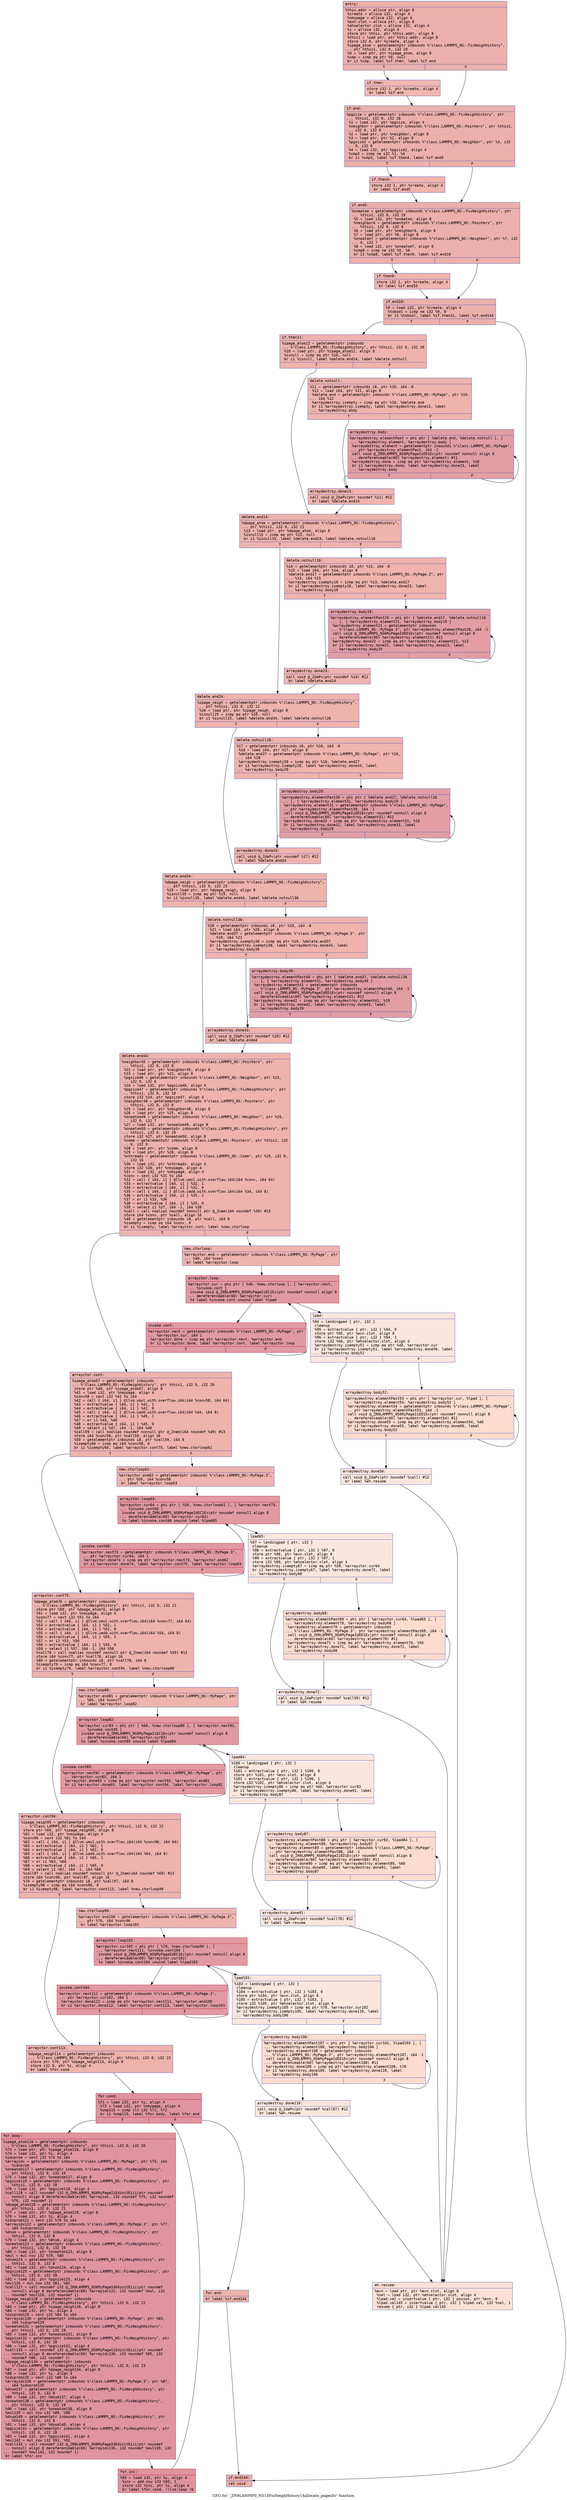 digraph "CFG for '_ZN9LAMMPS_NS15FixNeighHistory14allocate_pagesEv' function" {
	label="CFG for '_ZN9LAMMPS_NS15FixNeighHistory14allocate_pagesEv' function";

	Node0x556119afcf40 [shape=record,color="#3d50c3ff", style=filled, fillcolor="#d24b4070" fontname="Courier",label="{entry:\l|  %this.addr = alloca ptr, align 8\l  %create = alloca i32, align 4\l  %nmypage = alloca i32, align 4\l  %exn.slot = alloca ptr, align 8\l  %ehselector.slot = alloca i32, align 4\l  %i = alloca i32, align 4\l  store ptr %this, ptr %this.addr, align 8\l  %this1 = load ptr, ptr %this.addr, align 8\l  store i32 0, ptr %create, align 4\l  %ipage_atom = getelementptr inbounds %\"class.LAMMPS_NS::FixNeighHistory\",\l... ptr %this1, i32 0, i32 20\l  %0 = load ptr, ptr %ipage_atom, align 8\l  %cmp = icmp eq ptr %0, null\l  br i1 %cmp, label %if.then, label %if.end\l|{<s0>T|<s1>F}}"];
	Node0x556119afcf40:s0 -> Node0x556119afd6e0[tooltip="entry -> if.then\nProbability 37.50%" ];
	Node0x556119afcf40:s1 -> Node0x556119afd750[tooltip="entry -> if.end\nProbability 62.50%" ];
	Node0x556119afd6e0 [shape=record,color="#3d50c3ff", style=filled, fillcolor="#dc5d4a70" fontname="Courier",label="{if.then:\l|  store i32 1, ptr %create, align 4\l  br label %if.end\l}"];
	Node0x556119afd6e0 -> Node0x556119afd750[tooltip="if.then -> if.end\nProbability 100.00%" ];
	Node0x556119afd750 [shape=record,color="#3d50c3ff", style=filled, fillcolor="#d24b4070" fontname="Courier",label="{if.end:\l|  %pgsize = getelementptr inbounds %\"class.LAMMPS_NS::FixNeighHistory\", ptr\l... %this1, i32 0, i32 18\l  %1 = load i32, ptr %pgsize, align 4\l  %neighbor = getelementptr inbounds %\"class.LAMMPS_NS::Pointers\", ptr %this1,\l... i32 0, i32 8\l  %2 = load ptr, ptr %neighbor, align 8\l  %3 = load ptr, ptr %2, align 8\l  %pgsize2 = getelementptr inbounds %\"class.LAMMPS_NS::Neighbor\", ptr %3, i32\l... 0, i32 6\l  %4 = load i32, ptr %pgsize2, align 4\l  %cmp3 = icmp ne i32 %1, %4\l  br i1 %cmp3, label %if.then4, label %if.end5\l|{<s0>T|<s1>F}}"];
	Node0x556119afd750:s0 -> Node0x556119afe080[tooltip="if.end -> if.then4\nProbability 50.00%" ];
	Node0x556119afd750:s1 -> Node0x556119afe100[tooltip="if.end -> if.end5\nProbability 50.00%" ];
	Node0x556119afe080 [shape=record,color="#3d50c3ff", style=filled, fillcolor="#d8564670" fontname="Courier",label="{if.then4:\l|  store i32 1, ptr %create, align 4\l  br label %if.end5\l}"];
	Node0x556119afe080 -> Node0x556119afe100[tooltip="if.then4 -> if.end5\nProbability 100.00%" ];
	Node0x556119afe100 [shape=record,color="#3d50c3ff", style=filled, fillcolor="#d24b4070" fontname="Courier",label="{if.end5:\l|  %oneatom = getelementptr inbounds %\"class.LAMMPS_NS::FixNeighHistory\", ptr\l... %this1, i32 0, i32 19\l  %5 = load i32, ptr %oneatom, align 8\l  %neighbor6 = getelementptr inbounds %\"class.LAMMPS_NS::Pointers\", ptr\l... %this1, i32 0, i32 8\l  %6 = load ptr, ptr %neighbor6, align 8\l  %7 = load ptr, ptr %6, align 8\l  %oneatom7 = getelementptr inbounds %\"class.LAMMPS_NS::Neighbor\", ptr %7, i32\l... 0, i32 7\l  %8 = load i32, ptr %oneatom7, align 8\l  %cmp8 = icmp ne i32 %5, %8\l  br i1 %cmp8, label %if.then9, label %if.end10\l|{<s0>T|<s1>F}}"];
	Node0x556119afe100:s0 -> Node0x556119afe8a0[tooltip="if.end5 -> if.then9\nProbability 50.00%" ];
	Node0x556119afe100:s1 -> Node0x556119afe920[tooltip="if.end5 -> if.end10\nProbability 50.00%" ];
	Node0x556119afe8a0 [shape=record,color="#3d50c3ff", style=filled, fillcolor="#d8564670" fontname="Courier",label="{if.then9:\l|  store i32 1, ptr %create, align 4\l  br label %if.end10\l}"];
	Node0x556119afe8a0 -> Node0x556119afe920[tooltip="if.then9 -> if.end10\nProbability 100.00%" ];
	Node0x556119afe920 [shape=record,color="#3d50c3ff", style=filled, fillcolor="#d24b4070" fontname="Courier",label="{if.end10:\l|  %9 = load i32, ptr %create, align 4\l  %tobool = icmp ne i32 %9, 0\l  br i1 %tobool, label %if.then11, label %if.end144\l|{<s0>T|<s1>F}}"];
	Node0x556119afe920:s0 -> Node0x556119afee40[tooltip="if.end10 -> if.then11\nProbability 62.50%" ];
	Node0x556119afe920:s1 -> Node0x556119afee90[tooltip="if.end10 -> if.end144\nProbability 37.50%" ];
	Node0x556119afee40 [shape=record,color="#3d50c3ff", style=filled, fillcolor="#d6524470" fontname="Courier",label="{if.then11:\l|  %ipage_atom12 = getelementptr inbounds\l... %\"class.LAMMPS_NS::FixNeighHistory\", ptr %this1, i32 0, i32 20\l  %10 = load ptr, ptr %ipage_atom12, align 8\l  %isnull = icmp eq ptr %10, null\l  br i1 %isnull, label %delete.end14, label %delete.notnull\l|{<s0>T|<s1>F}}"];
	Node0x556119afee40:s0 -> Node0x556119aff1e0[tooltip="if.then11 -> delete.end14\nProbability 37.50%" ];
	Node0x556119afee40:s1 -> Node0x556119aff260[tooltip="if.then11 -> delete.notnull\nProbability 62.50%" ];
	Node0x556119aff260 [shape=record,color="#3d50c3ff", style=filled, fillcolor="#d8564670" fontname="Courier",label="{delete.notnull:\l|  %11 = getelementptr inbounds i8, ptr %10, i64 -8\l  %12 = load i64, ptr %11, align 8\l  %delete.end = getelementptr inbounds %\"class.LAMMPS_NS::MyPage\", ptr %10,\l... i64 %12\l  %arraydestroy.isempty = icmp eq ptr %10, %delete.end\l  br i1 %arraydestroy.isempty, label %arraydestroy.done13, label\l... %arraydestroy.body\l|{<s0>T|<s1>F}}"];
	Node0x556119aff260:s0 -> Node0x556119aff6d0[tooltip="delete.notnull -> arraydestroy.done13\nProbability 37.50%" ];
	Node0x556119aff260:s1 -> Node0x556119aff740[tooltip="delete.notnull -> arraydestroy.body\nProbability 62.50%" ];
	Node0x556119aff740 [shape=record,color="#3d50c3ff", style=filled, fillcolor="#be242e70" fontname="Courier",label="{arraydestroy.body:\l|  %arraydestroy.elementPast = phi ptr [ %delete.end, %delete.notnull ], [\l... %arraydestroy.element, %arraydestroy.body ]\l  %arraydestroy.element = getelementptr inbounds %\"class.LAMMPS_NS::MyPage\",\l... ptr %arraydestroy.elementPast, i64 -1\l  call void @_ZN9LAMMPS_NS6MyPageIiED1Ev(ptr noundef nonnull align 8\l... dereferenceable(60) %arraydestroy.element) #11\l  %arraydestroy.done = icmp eq ptr %arraydestroy.element, %10\l  br i1 %arraydestroy.done, label %arraydestroy.done13, label\l... %arraydestroy.body\l|{<s0>T|<s1>F}}"];
	Node0x556119aff740:s0 -> Node0x556119aff6d0[tooltip="arraydestroy.body -> arraydestroy.done13\nProbability 3.12%" ];
	Node0x556119aff740:s1 -> Node0x556119aff740[tooltip="arraydestroy.body -> arraydestroy.body\nProbability 96.88%" ];
	Node0x556119aff6d0 [shape=record,color="#3d50c3ff", style=filled, fillcolor="#d8564670" fontname="Courier",label="{arraydestroy.done13:\l|  call void @_ZdaPv(ptr noundef %11) #12\l  br label %delete.end14\l}"];
	Node0x556119aff6d0 -> Node0x556119aff1e0[tooltip="arraydestroy.done13 -> delete.end14\nProbability 100.00%" ];
	Node0x556119aff1e0 [shape=record,color="#3d50c3ff", style=filled, fillcolor="#d6524470" fontname="Courier",label="{delete.end14:\l|  %dpage_atom = getelementptr inbounds %\"class.LAMMPS_NS::FixNeighHistory\",\l... ptr %this1, i32 0, i32 21\l  %13 = load ptr, ptr %dpage_atom, align 8\l  %isnull15 = icmp eq ptr %13, null\l  br i1 %isnull15, label %delete.end24, label %delete.notnull16\l|{<s0>T|<s1>F}}"];
	Node0x556119aff1e0:s0 -> Node0x556119afffd0[tooltip="delete.end14 -> delete.end24\nProbability 37.50%" ];
	Node0x556119aff1e0:s1 -> Node0x556119b00020[tooltip="delete.end14 -> delete.notnull16\nProbability 62.50%" ];
	Node0x556119b00020 [shape=record,color="#3d50c3ff", style=filled, fillcolor="#d8564670" fontname="Courier",label="{delete.notnull16:\l|  %14 = getelementptr inbounds i8, ptr %13, i64 -8\l  %15 = load i64, ptr %14, align 8\l  %delete.end17 = getelementptr inbounds %\"class.LAMMPS_NS::MyPage.3\", ptr\l... %13, i64 %15\l  %arraydestroy.isempty18 = icmp eq ptr %13, %delete.end17\l  br i1 %arraydestroy.isempty18, label %arraydestroy.done23, label\l... %arraydestroy.body19\l|{<s0>T|<s1>F}}"];
	Node0x556119b00020:s0 -> Node0x556119b00490[tooltip="delete.notnull16 -> arraydestroy.done23\nProbability 37.50%" ];
	Node0x556119b00020:s1 -> Node0x556119b004e0[tooltip="delete.notnull16 -> arraydestroy.body19\nProbability 62.50%" ];
	Node0x556119b004e0 [shape=record,color="#3d50c3ff", style=filled, fillcolor="#be242e70" fontname="Courier",label="{arraydestroy.body19:\l|  %arraydestroy.elementPast20 = phi ptr [ %delete.end17, %delete.notnull16\l... ], [ %arraydestroy.element21, %arraydestroy.body19 ]\l  %arraydestroy.element21 = getelementptr inbounds\l... %\"class.LAMMPS_NS::MyPage.3\", ptr %arraydestroy.elementPast20, i64 -1\l  call void @_ZN9LAMMPS_NS6MyPageIdED1Ev(ptr noundef nonnull align 8\l... dereferenceable(60) %arraydestroy.element21) #11\l  %arraydestroy.done22 = icmp eq ptr %arraydestroy.element21, %13\l  br i1 %arraydestroy.done22, label %arraydestroy.done23, label\l... %arraydestroy.body19\l|{<s0>T|<s1>F}}"];
	Node0x556119b004e0:s0 -> Node0x556119b00490[tooltip="arraydestroy.body19 -> arraydestroy.done23\nProbability 3.12%" ];
	Node0x556119b004e0:s1 -> Node0x556119b004e0[tooltip="arraydestroy.body19 -> arraydestroy.body19\nProbability 96.88%" ];
	Node0x556119b00490 [shape=record,color="#3d50c3ff", style=filled, fillcolor="#d8564670" fontname="Courier",label="{arraydestroy.done23:\l|  call void @_ZdaPv(ptr noundef %14) #12\l  br label %delete.end24\l}"];
	Node0x556119b00490 -> Node0x556119afffd0[tooltip="arraydestroy.done23 -> delete.end24\nProbability 100.00%" ];
	Node0x556119afffd0 [shape=record,color="#3d50c3ff", style=filled, fillcolor="#d6524470" fontname="Courier",label="{delete.end24:\l|  %ipage_neigh = getelementptr inbounds %\"class.LAMMPS_NS::FixNeighHistory\",\l... ptr %this1, i32 0, i32 22\l  %16 = load ptr, ptr %ipage_neigh, align 8\l  %isnull25 = icmp eq ptr %16, null\l  br i1 %isnull25, label %delete.end34, label %delete.notnull26\l|{<s0>T|<s1>F}}"];
	Node0x556119afffd0:s0 -> Node0x556119b010d0[tooltip="delete.end24 -> delete.end34\nProbability 37.50%" ];
	Node0x556119afffd0:s1 -> Node0x556119b01120[tooltip="delete.end24 -> delete.notnull26\nProbability 62.50%" ];
	Node0x556119b01120 [shape=record,color="#3d50c3ff", style=filled, fillcolor="#d8564670" fontname="Courier",label="{delete.notnull26:\l|  %17 = getelementptr inbounds i8, ptr %16, i64 -8\l  %18 = load i64, ptr %17, align 8\l  %delete.end27 = getelementptr inbounds %\"class.LAMMPS_NS::MyPage\", ptr %16,\l... i64 %18\l  %arraydestroy.isempty28 = icmp eq ptr %16, %delete.end27\l  br i1 %arraydestroy.isempty28, label %arraydestroy.done33, label\l... %arraydestroy.body29\l|{<s0>T|<s1>F}}"];
	Node0x556119b01120:s0 -> Node0x556119b01560[tooltip="delete.notnull26 -> arraydestroy.done33\nProbability 37.50%" ];
	Node0x556119b01120:s1 -> Node0x556119b015b0[tooltip="delete.notnull26 -> arraydestroy.body29\nProbability 62.50%" ];
	Node0x556119b015b0 [shape=record,color="#3d50c3ff", style=filled, fillcolor="#be242e70" fontname="Courier",label="{arraydestroy.body29:\l|  %arraydestroy.elementPast30 = phi ptr [ %delete.end27, %delete.notnull26\l... ], [ %arraydestroy.element31, %arraydestroy.body29 ]\l  %arraydestroy.element31 = getelementptr inbounds %\"class.LAMMPS_NS::MyPage\",\l... ptr %arraydestroy.elementPast30, i64 -1\l  call void @_ZN9LAMMPS_NS6MyPageIiED1Ev(ptr noundef nonnull align 8\l... dereferenceable(60) %arraydestroy.element31) #11\l  %arraydestroy.done32 = icmp eq ptr %arraydestroy.element31, %16\l  br i1 %arraydestroy.done32, label %arraydestroy.done33, label\l... %arraydestroy.body29\l|{<s0>T|<s1>F}}"];
	Node0x556119b015b0:s0 -> Node0x556119b01560[tooltip="arraydestroy.body29 -> arraydestroy.done33\nProbability 3.12%" ];
	Node0x556119b015b0:s1 -> Node0x556119b015b0[tooltip="arraydestroy.body29 -> arraydestroy.body29\nProbability 96.88%" ];
	Node0x556119b01560 [shape=record,color="#3d50c3ff", style=filled, fillcolor="#d8564670" fontname="Courier",label="{arraydestroy.done33:\l|  call void @_ZdaPv(ptr noundef %17) #12\l  br label %delete.end34\l}"];
	Node0x556119b01560 -> Node0x556119b010d0[tooltip="arraydestroy.done33 -> delete.end34\nProbability 100.00%" ];
	Node0x556119b010d0 [shape=record,color="#3d50c3ff", style=filled, fillcolor="#d6524470" fontname="Courier",label="{delete.end34:\l|  %dpage_neigh = getelementptr inbounds %\"class.LAMMPS_NS::FixNeighHistory\",\l... ptr %this1, i32 0, i32 23\l  %19 = load ptr, ptr %dpage_neigh, align 8\l  %isnull35 = icmp eq ptr %19, null\l  br i1 %isnull35, label %delete.end44, label %delete.notnull36\l|{<s0>T|<s1>F}}"];
	Node0x556119b010d0:s0 -> Node0x556119b01e70[tooltip="delete.end34 -> delete.end44\nProbability 37.50%" ];
	Node0x556119b010d0:s1 -> Node0x556119b01ec0[tooltip="delete.end34 -> delete.notnull36\nProbability 62.50%" ];
	Node0x556119b01ec0 [shape=record,color="#3d50c3ff", style=filled, fillcolor="#d8564670" fontname="Courier",label="{delete.notnull36:\l|  %20 = getelementptr inbounds i8, ptr %19, i64 -8\l  %21 = load i64, ptr %20, align 8\l  %delete.end37 = getelementptr inbounds %\"class.LAMMPS_NS::MyPage.3\", ptr\l... %19, i64 %21\l  %arraydestroy.isempty38 = icmp eq ptr %19, %delete.end37\l  br i1 %arraydestroy.isempty38, label %arraydestroy.done43, label\l... %arraydestroy.body39\l|{<s0>T|<s1>F}}"];
	Node0x556119b01ec0:s0 -> Node0x556119b02330[tooltip="delete.notnull36 -> arraydestroy.done43\nProbability 37.50%" ];
	Node0x556119b01ec0:s1 -> Node0x556119b02380[tooltip="delete.notnull36 -> arraydestroy.body39\nProbability 62.50%" ];
	Node0x556119b02380 [shape=record,color="#3d50c3ff", style=filled, fillcolor="#be242e70" fontname="Courier",label="{arraydestroy.body39:\l|  %arraydestroy.elementPast40 = phi ptr [ %delete.end37, %delete.notnull36\l... ], [ %arraydestroy.element41, %arraydestroy.body39 ]\l  %arraydestroy.element41 = getelementptr inbounds\l... %\"class.LAMMPS_NS::MyPage.3\", ptr %arraydestroy.elementPast40, i64 -1\l  call void @_ZN9LAMMPS_NS6MyPageIdED1Ev(ptr noundef nonnull align 8\l... dereferenceable(60) %arraydestroy.element41) #11\l  %arraydestroy.done42 = icmp eq ptr %arraydestroy.element41, %19\l  br i1 %arraydestroy.done42, label %arraydestroy.done43, label\l... %arraydestroy.body39\l|{<s0>T|<s1>F}}"];
	Node0x556119b02380:s0 -> Node0x556119b02330[tooltip="arraydestroy.body39 -> arraydestroy.done43\nProbability 3.12%" ];
	Node0x556119b02380:s1 -> Node0x556119b02380[tooltip="arraydestroy.body39 -> arraydestroy.body39\nProbability 96.88%" ];
	Node0x556119b02330 [shape=record,color="#3d50c3ff", style=filled, fillcolor="#d8564670" fontname="Courier",label="{arraydestroy.done43:\l|  call void @_ZdaPv(ptr noundef %20) #12\l  br label %delete.end44\l}"];
	Node0x556119b02330 -> Node0x556119b01e70[tooltip="arraydestroy.done43 -> delete.end44\nProbability 100.00%" ];
	Node0x556119b01e70 [shape=record,color="#3d50c3ff", style=filled, fillcolor="#d6524470" fontname="Courier",label="{delete.end44:\l|  %neighbor45 = getelementptr inbounds %\"class.LAMMPS_NS::Pointers\", ptr\l... %this1, i32 0, i32 8\l  %22 = load ptr, ptr %neighbor45, align 8\l  %23 = load ptr, ptr %22, align 8\l  %pgsize46 = getelementptr inbounds %\"class.LAMMPS_NS::Neighbor\", ptr %23,\l... i32 0, i32 6\l  %24 = load i32, ptr %pgsize46, align 4\l  %pgsize47 = getelementptr inbounds %\"class.LAMMPS_NS::FixNeighHistory\", ptr\l... %this1, i32 0, i32 18\l  store i32 %24, ptr %pgsize47, align 4\l  %neighbor48 = getelementptr inbounds %\"class.LAMMPS_NS::Pointers\", ptr\l... %this1, i32 0, i32 8\l  %25 = load ptr, ptr %neighbor48, align 8\l  %26 = load ptr, ptr %25, align 8\l  %oneatom49 = getelementptr inbounds %\"class.LAMMPS_NS::Neighbor\", ptr %26,\l... i32 0, i32 7\l  %27 = load i32, ptr %oneatom49, align 8\l  %oneatom50 = getelementptr inbounds %\"class.LAMMPS_NS::FixNeighHistory\", ptr\l... %this1, i32 0, i32 19\l  store i32 %27, ptr %oneatom50, align 8\l  %comm = getelementptr inbounds %\"class.LAMMPS_NS::Pointers\", ptr %this1, i32\l... 0, i32 9\l  %28 = load ptr, ptr %comm, align 8\l  %29 = load ptr, ptr %28, align 8\l  %nthreads = getelementptr inbounds %\"class.LAMMPS_NS::Comm\", ptr %29, i32 0,\l... i32 16\l  %30 = load i32, ptr %nthreads, align 4\l  store i32 %30, ptr %nmypage, align 4\l  %31 = load i32, ptr %nmypage, align 4\l  %conv = sext i32 %31 to i64\l  %32 = call \{ i64, i1 \} @llvm.umul.with.overflow.i64(i64 %conv, i64 64)\l  %33 = extractvalue \{ i64, i1 \} %32, 1\l  %34 = extractvalue \{ i64, i1 \} %32, 0\l  %35 = call \{ i64, i1 \} @llvm.uadd.with.overflow.i64(i64 %34, i64 8)\l  %36 = extractvalue \{ i64, i1 \} %35, 1\l  %37 = or i1 %33, %36\l  %38 = extractvalue \{ i64, i1 \} %35, 0\l  %39 = select i1 %37, i64 -1, i64 %38\l  %call = call noalias noundef nonnull ptr @_Znam(i64 noundef %39) #13\l  store i64 %conv, ptr %call, align 16\l  %40 = getelementptr inbounds i8, ptr %call, i64 8\l  %isempty = icmp eq i64 %conv, 0\l  br i1 %isempty, label %arrayctor.cont, label %new.ctorloop\l|{<s0>T|<s1>F}}"];
	Node0x556119b01e70:s0 -> Node0x556119b04240[tooltip="delete.end44 -> arrayctor.cont\nProbability 37.50%" ];
	Node0x556119b01e70:s1 -> Node0x556119b042c0[tooltip="delete.end44 -> new.ctorloop\nProbability 62.50%" ];
	Node0x556119b042c0 [shape=record,color="#3d50c3ff", style=filled, fillcolor="#d8564670" fontname="Courier",label="{new.ctorloop:\l|  %arrayctor.end = getelementptr inbounds %\"class.LAMMPS_NS::MyPage\", ptr\l... %40, i64 %conv\l  br label %arrayctor.loop\l}"];
	Node0x556119b042c0 -> Node0x556119b044c0[tooltip="new.ctorloop -> arrayctor.loop\nProbability 100.00%" ];
	Node0x556119b044c0 [shape=record,color="#b70d28ff", style=filled, fillcolor="#bb1b2c70" fontname="Courier",label="{arrayctor.loop:\l|  %arrayctor.cur = phi ptr [ %40, %new.ctorloop ], [ %arrayctor.next,\l... %invoke.cont ]\l  invoke void @_ZN9LAMMPS_NS6MyPageIiEC1Ev(ptr noundef nonnull align 8\l... dereferenceable(60) %arrayctor.cur)\l          to label %invoke.cont unwind label %lpad\l}"];
	Node0x556119b044c0 -> Node0x556119b04610[tooltip="arrayctor.loop -> invoke.cont\nProbability 100.00%" ];
	Node0x556119b044c0 -> Node0x556119b04810[tooltip="arrayctor.loop -> lpad\nProbability 0.00%" ];
	Node0x556119b04610 [shape=record,color="#b70d28ff", style=filled, fillcolor="#bb1b2c70" fontname="Courier",label="{invoke.cont:\l|  %arrayctor.next = getelementptr inbounds %\"class.LAMMPS_NS::MyPage\", ptr\l... %arrayctor.cur, i64 1\l  %arrayctor.done = icmp eq ptr %arrayctor.next, %arrayctor.end\l  br i1 %arrayctor.done, label %arrayctor.cont, label %arrayctor.loop\l|{<s0>T|<s1>F}}"];
	Node0x556119b04610:s0 -> Node0x556119b04240[tooltip="invoke.cont -> arrayctor.cont\nProbability 3.12%" ];
	Node0x556119b04610:s1 -> Node0x556119b044c0[tooltip="invoke.cont -> arrayctor.loop\nProbability 96.88%" ];
	Node0x556119b04240 [shape=record,color="#3d50c3ff", style=filled, fillcolor="#d6524470" fontname="Courier",label="{arrayctor.cont:\l|  %ipage_atom57 = getelementptr inbounds\l... %\"class.LAMMPS_NS::FixNeighHistory\", ptr %this1, i32 0, i32 20\l  store ptr %40, ptr %ipage_atom57, align 8\l  %41 = load i32, ptr %nmypage, align 4\l  %conv58 = sext i32 %41 to i64\l  %42 = call \{ i64, i1 \} @llvm.umul.with.overflow.i64(i64 %conv58, i64 64)\l  %43 = extractvalue \{ i64, i1 \} %42, 1\l  %44 = extractvalue \{ i64, i1 \} %42, 0\l  %45 = call \{ i64, i1 \} @llvm.uadd.with.overflow.i64(i64 %44, i64 8)\l  %46 = extractvalue \{ i64, i1 \} %45, 1\l  %47 = or i1 %43, %46\l  %48 = extractvalue \{ i64, i1 \} %45, 0\l  %49 = select i1 %47, i64 -1, i64 %48\l  %call59 = call noalias noundef nonnull ptr @_Znam(i64 noundef %49) #13\l  store i64 %conv58, ptr %call59, align 16\l  %50 = getelementptr inbounds i8, ptr %call59, i64 8\l  %isempty60 = icmp eq i64 %conv58, 0\l  br i1 %isempty60, label %arrayctor.cont75, label %new.ctorloop61\l|{<s0>T|<s1>F}}"];
	Node0x556119b04240:s0 -> Node0x556119b05fd0[tooltip="arrayctor.cont -> arrayctor.cont75\nProbability 37.50%" ];
	Node0x556119b04240:s1 -> Node0x556119b00840[tooltip="arrayctor.cont -> new.ctorloop61\nProbability 62.50%" ];
	Node0x556119b00840 [shape=record,color="#3d50c3ff", style=filled, fillcolor="#d8564670" fontname="Courier",label="{new.ctorloop61:\l|  %arrayctor.end62 = getelementptr inbounds %\"class.LAMMPS_NS::MyPage.3\",\l... ptr %50, i64 %conv58\l  br label %arrayctor.loop63\l}"];
	Node0x556119b00840 -> Node0x556119b00a40[tooltip="new.ctorloop61 -> arrayctor.loop63\nProbability 100.00%" ];
	Node0x556119b00a40 [shape=record,color="#b70d28ff", style=filled, fillcolor="#bb1b2c70" fontname="Courier",label="{arrayctor.loop63:\l|  %arrayctor.cur64 = phi ptr [ %50, %new.ctorloop61 ], [ %arrayctor.next73,\l... %invoke.cont66 ]\l  invoke void @_ZN9LAMMPS_NS6MyPageIdEC1Ev(ptr noundef nonnull align 8\l... dereferenceable(60) %arrayctor.cur64)\l          to label %invoke.cont66 unwind label %lpad65\l}"];
	Node0x556119b00a40 -> Node0x556119b00be0[tooltip="arrayctor.loop63 -> invoke.cont66\nProbability 100.00%" ];
	Node0x556119b00a40 -> Node0x556119b00d80[tooltip="arrayctor.loop63 -> lpad65\nProbability 0.00%" ];
	Node0x556119b00be0 [shape=record,color="#b70d28ff", style=filled, fillcolor="#bb1b2c70" fontname="Courier",label="{invoke.cont66:\l|  %arrayctor.next73 = getelementptr inbounds %\"class.LAMMPS_NS::MyPage.3\",\l... ptr %arrayctor.cur64, i64 1\l  %arrayctor.done74 = icmp eq ptr %arrayctor.next73, %arrayctor.end62\l  br i1 %arrayctor.done74, label %arrayctor.cont75, label %arrayctor.loop63\l|{<s0>T|<s1>F}}"];
	Node0x556119b00be0:s0 -> Node0x556119b05fd0[tooltip="invoke.cont66 -> arrayctor.cont75\nProbability 3.12%" ];
	Node0x556119b00be0:s1 -> Node0x556119b00a40[tooltip="invoke.cont66 -> arrayctor.loop63\nProbability 96.88%" ];
	Node0x556119b05fd0 [shape=record,color="#3d50c3ff", style=filled, fillcolor="#d6524470" fontname="Courier",label="{arrayctor.cont75:\l|  %dpage_atom76 = getelementptr inbounds\l... %\"class.LAMMPS_NS::FixNeighHistory\", ptr %this1, i32 0, i32 21\l  store ptr %50, ptr %dpage_atom76, align 8\l  %51 = load i32, ptr %nmypage, align 4\l  %conv77 = sext i32 %51 to i64\l  %52 = call \{ i64, i1 \} @llvm.umul.with.overflow.i64(i64 %conv77, i64 64)\l  %53 = extractvalue \{ i64, i1 \} %52, 1\l  %54 = extractvalue \{ i64, i1 \} %52, 0\l  %55 = call \{ i64, i1 \} @llvm.uadd.with.overflow.i64(i64 %54, i64 8)\l  %56 = extractvalue \{ i64, i1 \} %55, 1\l  %57 = or i1 %53, %56\l  %58 = extractvalue \{ i64, i1 \} %55, 0\l  %59 = select i1 %57, i64 -1, i64 %58\l  %call78 = call noalias noundef nonnull ptr @_Znam(i64 noundef %59) #13\l  store i64 %conv77, ptr %call78, align 16\l  %60 = getelementptr inbounds i8, ptr %call78, i64 8\l  %isempty79 = icmp eq i64 %conv77, 0\l  br i1 %isempty79, label %arrayctor.cont94, label %new.ctorloop80\l|{<s0>T|<s1>F}}"];
	Node0x556119b05fd0:s0 -> Node0x556119b07ac0[tooltip="arrayctor.cont75 -> arrayctor.cont94\nProbability 37.50%" ];
	Node0x556119b05fd0:s1 -> Node0x556119b07b60[tooltip="arrayctor.cont75 -> new.ctorloop80\nProbability 62.50%" ];
	Node0x556119b07b60 [shape=record,color="#3d50c3ff", style=filled, fillcolor="#d8564670" fontname="Courier",label="{new.ctorloop80:\l|  %arrayctor.end81 = getelementptr inbounds %\"class.LAMMPS_NS::MyPage\", ptr\l... %60, i64 %conv77\l  br label %arrayctor.loop82\l}"];
	Node0x556119b07b60 -> Node0x556119b07d30[tooltip="new.ctorloop80 -> arrayctor.loop82\nProbability 100.00%" ];
	Node0x556119b07d30 [shape=record,color="#b70d28ff", style=filled, fillcolor="#bb1b2c70" fontname="Courier",label="{arrayctor.loop82:\l|  %arrayctor.cur83 = phi ptr [ %60, %new.ctorloop80 ], [ %arrayctor.next92,\l... %invoke.cont85 ]\l  invoke void @_ZN9LAMMPS_NS6MyPageIiEC1Ev(ptr noundef nonnull align 8\l... dereferenceable(60) %arrayctor.cur83)\l          to label %invoke.cont85 unwind label %lpad84\l}"];
	Node0x556119b07d30 -> Node0x556119b07ed0[tooltip="arrayctor.loop82 -> invoke.cont85\nProbability 100.00%" ];
	Node0x556119b07d30 -> Node0x556119b08070[tooltip="arrayctor.loop82 -> lpad84\nProbability 0.00%" ];
	Node0x556119b07ed0 [shape=record,color="#b70d28ff", style=filled, fillcolor="#bb1b2c70" fontname="Courier",label="{invoke.cont85:\l|  %arrayctor.next92 = getelementptr inbounds %\"class.LAMMPS_NS::MyPage\", ptr\l... %arrayctor.cur83, i64 1\l  %arrayctor.done93 = icmp eq ptr %arrayctor.next92, %arrayctor.end81\l  br i1 %arrayctor.done93, label %arrayctor.cont94, label %arrayctor.loop82\l|{<s0>T|<s1>F}}"];
	Node0x556119b07ed0:s0 -> Node0x556119b07ac0[tooltip="invoke.cont85 -> arrayctor.cont94\nProbability 3.12%" ];
	Node0x556119b07ed0:s1 -> Node0x556119b07d30[tooltip="invoke.cont85 -> arrayctor.loop82\nProbability 96.88%" ];
	Node0x556119b07ac0 [shape=record,color="#3d50c3ff", style=filled, fillcolor="#d6524470" fontname="Courier",label="{arrayctor.cont94:\l|  %ipage_neigh95 = getelementptr inbounds\l... %\"class.LAMMPS_NS::FixNeighHistory\", ptr %this1, i32 0, i32 22\l  store ptr %60, ptr %ipage_neigh95, align 8\l  %61 = load i32, ptr %nmypage, align 4\l  %conv96 = sext i32 %61 to i64\l  %62 = call \{ i64, i1 \} @llvm.umul.with.overflow.i64(i64 %conv96, i64 64)\l  %63 = extractvalue \{ i64, i1 \} %62, 1\l  %64 = extractvalue \{ i64, i1 \} %62, 0\l  %65 = call \{ i64, i1 \} @llvm.uadd.with.overflow.i64(i64 %64, i64 8)\l  %66 = extractvalue \{ i64, i1 \} %65, 1\l  %67 = or i1 %63, %66\l  %68 = extractvalue \{ i64, i1 \} %65, 0\l  %69 = select i1 %67, i64 -1, i64 %68\l  %call97 = call noalias noundef nonnull ptr @_Znam(i64 noundef %69) #13\l  store i64 %conv96, ptr %call97, align 16\l  %70 = getelementptr inbounds i8, ptr %call97, i64 8\l  %isempty98 = icmp eq i64 %conv96, 0\l  br i1 %isempty98, label %arrayctor.cont113, label %new.ctorloop99\l|{<s0>T|<s1>F}}"];
	Node0x556119b07ac0:s0 -> Node0x556119b08e70[tooltip="arrayctor.cont94 -> arrayctor.cont113\nProbability 37.50%" ];
	Node0x556119b07ac0:s1 -> Node0x556119b08f10[tooltip="arrayctor.cont94 -> new.ctorloop99\nProbability 62.50%" ];
	Node0x556119b08f10 [shape=record,color="#3d50c3ff", style=filled, fillcolor="#d8564670" fontname="Courier",label="{new.ctorloop99:\l|  %arrayctor.end100 = getelementptr inbounds %\"class.LAMMPS_NS::MyPage.3\",\l... ptr %70, i64 %conv96\l  br label %arrayctor.loop101\l}"];
	Node0x556119b08f10 -> Node0x556119b09110[tooltip="new.ctorloop99 -> arrayctor.loop101\nProbability 100.00%" ];
	Node0x556119b09110 [shape=record,color="#b70d28ff", style=filled, fillcolor="#bb1b2c70" fontname="Courier",label="{arrayctor.loop101:\l|  %arrayctor.cur102 = phi ptr [ %70, %new.ctorloop99 ], [\l... %arrayctor.next111, %invoke.cont104 ]\l  invoke void @_ZN9LAMMPS_NS6MyPageIdEC1Ev(ptr noundef nonnull align 8\l... dereferenceable(60) %arrayctor.cur102)\l          to label %invoke.cont104 unwind label %lpad103\l}"];
	Node0x556119b09110 -> Node0x556119b092b0[tooltip="arrayctor.loop101 -> invoke.cont104\nProbability 100.00%" ];
	Node0x556119b09110 -> Node0x556119b09480[tooltip="arrayctor.loop101 -> lpad103\nProbability 0.00%" ];
	Node0x556119b092b0 [shape=record,color="#b70d28ff", style=filled, fillcolor="#bb1b2c70" fontname="Courier",label="{invoke.cont104:\l|  %arrayctor.next111 = getelementptr inbounds %\"class.LAMMPS_NS::MyPage.3\",\l... ptr %arrayctor.cur102, i64 1\l  %arrayctor.done112 = icmp eq ptr %arrayctor.next111, %arrayctor.end100\l  br i1 %arrayctor.done112, label %arrayctor.cont113, label %arrayctor.loop101\l|{<s0>T|<s1>F}}"];
	Node0x556119b092b0:s0 -> Node0x556119b08e70[tooltip="invoke.cont104 -> arrayctor.cont113\nProbability 3.12%" ];
	Node0x556119b092b0:s1 -> Node0x556119b09110[tooltip="invoke.cont104 -> arrayctor.loop101\nProbability 96.88%" ];
	Node0x556119b08e70 [shape=record,color="#3d50c3ff", style=filled, fillcolor="#d6524470" fontname="Courier",label="{arrayctor.cont113:\l|  %dpage_neigh114 = getelementptr inbounds\l... %\"class.LAMMPS_NS::FixNeighHistory\", ptr %this1, i32 0, i32 23\l  store ptr %70, ptr %dpage_neigh114, align 8\l  store i32 0, ptr %i, align 4\l  br label %for.cond\l}"];
	Node0x556119b08e70 -> Node0x556119b099a0[tooltip="arrayctor.cont113 -> for.cond\nProbability 100.00%" ];
	Node0x556119b099a0 [shape=record,color="#b70d28ff", style=filled, fillcolor="#b70d2870" fontname="Courier",label="{for.cond:\l|  %71 = load i32, ptr %i, align 4\l  %72 = load i32, ptr %nmypage, align 4\l  %cmp115 = icmp slt i32 %71, %72\l  br i1 %cmp115, label %for.body, label %for.end\l|{<s0>T|<s1>F}}"];
	Node0x556119b099a0:s0 -> Node0x556119b09bf0[tooltip="for.cond -> for.body\nProbability 96.88%" ];
	Node0x556119b099a0:s1 -> Node0x556119b09c40[tooltip="for.cond -> for.end\nProbability 3.12%" ];
	Node0x556119b09bf0 [shape=record,color="#b70d28ff", style=filled, fillcolor="#b70d2870" fontname="Courier",label="{for.body:\l|  %ipage_atom116 = getelementptr inbounds\l... %\"class.LAMMPS_NS::FixNeighHistory\", ptr %this1, i32 0, i32 20\l  %73 = load ptr, ptr %ipage_atom116, align 8\l  %74 = load i32, ptr %i, align 4\l  %idxprom = sext i32 %74 to i64\l  %arrayidx = getelementptr inbounds %\"class.LAMMPS_NS::MyPage\", ptr %73, i64\l... %idxprom\l  %oneatom117 = getelementptr inbounds %\"class.LAMMPS_NS::FixNeighHistory\",\l... ptr %this1, i32 0, i32 19\l  %75 = load i32, ptr %oneatom117, align 8\l  %pgsize118 = getelementptr inbounds %\"class.LAMMPS_NS::FixNeighHistory\", ptr\l... %this1, i32 0, i32 18\l  %76 = load i32, ptr %pgsize118, align 4\l  %call119 = call noundef i32 @_ZN9LAMMPS_NS6MyPageIiE4initEiii(ptr noundef\l... nonnull align 8 dereferenceable(60) %arrayidx, i32 noundef %75, i32 noundef\l... %76, i32 noundef 1)\l  %dpage_atom120 = getelementptr inbounds %\"class.LAMMPS_NS::FixNeighHistory\",\l... ptr %this1, i32 0, i32 21\l  %77 = load ptr, ptr %dpage_atom120, align 8\l  %78 = load i32, ptr %i, align 4\l  %idxprom121 = sext i32 %78 to i64\l  %arrayidx122 = getelementptr inbounds %\"class.LAMMPS_NS::MyPage.3\", ptr %77,\l... i64 %idxprom121\l  %dnum = getelementptr inbounds %\"class.LAMMPS_NS::FixNeighHistory\", ptr\l... %this1, i32 0, i32 8\l  %79 = load i32, ptr %dnum, align 4\l  %oneatom123 = getelementptr inbounds %\"class.LAMMPS_NS::FixNeighHistory\",\l... ptr %this1, i32 0, i32 19\l  %80 = load i32, ptr %oneatom123, align 8\l  %mul = mul nsw i32 %79, %80\l  %dnum124 = getelementptr inbounds %\"class.LAMMPS_NS::FixNeighHistory\", ptr\l... %this1, i32 0, i32 8\l  %81 = load i32, ptr %dnum124, align 4\l  %pgsize125 = getelementptr inbounds %\"class.LAMMPS_NS::FixNeighHistory\", ptr\l... %this1, i32 0, i32 18\l  %82 = load i32, ptr %pgsize125, align 4\l  %mul126 = mul nsw i32 %81, %82\l  %call127 = call noundef i32 @_ZN9LAMMPS_NS6MyPageIdE4initEiii(ptr noundef\l... nonnull align 8 dereferenceable(60) %arrayidx122, i32 noundef %mul, i32\l... noundef %mul126, i32 noundef 1)\l  %ipage_neigh128 = getelementptr inbounds\l... %\"class.LAMMPS_NS::FixNeighHistory\", ptr %this1, i32 0, i32 22\l  %83 = load ptr, ptr %ipage_neigh128, align 8\l  %84 = load i32, ptr %i, align 4\l  %idxprom129 = sext i32 %84 to i64\l  %arrayidx130 = getelementptr inbounds %\"class.LAMMPS_NS::MyPage\", ptr %83,\l... i64 %idxprom129\l  %oneatom131 = getelementptr inbounds %\"class.LAMMPS_NS::FixNeighHistory\",\l... ptr %this1, i32 0, i32 19\l  %85 = load i32, ptr %oneatom131, align 8\l  %pgsize132 = getelementptr inbounds %\"class.LAMMPS_NS::FixNeighHistory\", ptr\l... %this1, i32 0, i32 18\l  %86 = load i32, ptr %pgsize132, align 4\l  %call133 = call noundef i32 @_ZN9LAMMPS_NS6MyPageIiE4initEiii(ptr noundef\l... nonnull align 8 dereferenceable(60) %arrayidx130, i32 noundef %85, i32\l... noundef %86, i32 noundef 1)\l  %dpage_neigh134 = getelementptr inbounds\l... %\"class.LAMMPS_NS::FixNeighHistory\", ptr %this1, i32 0, i32 23\l  %87 = load ptr, ptr %dpage_neigh134, align 8\l  %88 = load i32, ptr %i, align 4\l  %idxprom135 = sext i32 %88 to i64\l  %arrayidx136 = getelementptr inbounds %\"class.LAMMPS_NS::MyPage.3\", ptr %87,\l... i64 %idxprom135\l  %dnum137 = getelementptr inbounds %\"class.LAMMPS_NS::FixNeighHistory\", ptr\l... %this1, i32 0, i32 8\l  %89 = load i32, ptr %dnum137, align 4\l  %oneatom138 = getelementptr inbounds %\"class.LAMMPS_NS::FixNeighHistory\",\l... ptr %this1, i32 0, i32 19\l  %90 = load i32, ptr %oneatom138, align 8\l  %mul139 = mul nsw i32 %89, %90\l  %dnum140 = getelementptr inbounds %\"class.LAMMPS_NS::FixNeighHistory\", ptr\l... %this1, i32 0, i32 8\l  %91 = load i32, ptr %dnum140, align 4\l  %pgsize141 = getelementptr inbounds %\"class.LAMMPS_NS::FixNeighHistory\", ptr\l... %this1, i32 0, i32 18\l  %92 = load i32, ptr %pgsize141, align 4\l  %mul142 = mul nsw i32 %91, %92\l  %call143 = call noundef i32 @_ZN9LAMMPS_NS6MyPageIdE4initEiii(ptr noundef\l... nonnull align 8 dereferenceable(60) %arrayidx136, i32 noundef %mul139, i32\l... noundef %mul142, i32 noundef 1)\l  br label %for.inc\l}"];
	Node0x556119b09bf0 -> Node0x556119b0c590[tooltip="for.body -> for.inc\nProbability 100.00%" ];
	Node0x556119b0c590 [shape=record,color="#b70d28ff", style=filled, fillcolor="#b70d2870" fontname="Courier",label="{for.inc:\l|  %93 = load i32, ptr %i, align 4\l  %inc = add nsw i32 %93, 1\l  store i32 %inc, ptr %i, align 4\l  br label %for.cond, !llvm.loop !6\l}"];
	Node0x556119b0c590 -> Node0x556119b099a0[tooltip="for.inc -> for.cond\nProbability 100.00%" ];
	Node0x556119b04810 [shape=record,color="#3d50c3ff", style=filled, fillcolor="#f3c7b170" fontname="Courier",label="{lpad:\l|  %94 = landingpad \{ ptr, i32 \}\l          cleanup\l  %95 = extractvalue \{ ptr, i32 \} %94, 0\l  store ptr %95, ptr %exn.slot, align 8\l  %96 = extractvalue \{ ptr, i32 \} %94, 1\l  store i32 %96, ptr %ehselector.slot, align 4\l  %arraydestroy.isempty51 = icmp eq ptr %40, %arrayctor.cur\l  br i1 %arraydestroy.isempty51, label %arraydestroy.done56, label\l... %arraydestroy.body52\l|{<s0>T|<s1>F}}"];
	Node0x556119b04810:s0 -> Node0x556119b05680[tooltip="lpad -> arraydestroy.done56\nProbability 37.50%" ];
	Node0x556119b04810:s1 -> Node0x556119b056f0[tooltip="lpad -> arraydestroy.body52\nProbability 62.50%" ];
	Node0x556119b056f0 [shape=record,color="#3d50c3ff", style=filled, fillcolor="#f7af9170" fontname="Courier",label="{arraydestroy.body52:\l|  %arraydestroy.elementPast53 = phi ptr [ %arrayctor.cur, %lpad ], [\l... %arraydestroy.element54, %arraydestroy.body52 ]\l  %arraydestroy.element54 = getelementptr inbounds %\"class.LAMMPS_NS::MyPage\",\l... ptr %arraydestroy.elementPast53, i64 -1\l  call void @_ZN9LAMMPS_NS6MyPageIiED1Ev(ptr noundef nonnull align 8\l... dereferenceable(60) %arraydestroy.element54) #11\l  %arraydestroy.done55 = icmp eq ptr %arraydestroy.element54, %40\l  br i1 %arraydestroy.done55, label %arraydestroy.done56, label\l... %arraydestroy.body52\l|{<s0>T|<s1>F}}"];
	Node0x556119b056f0:s0 -> Node0x556119b05680[tooltip="arraydestroy.body52 -> arraydestroy.done56\nProbability 3.12%" ];
	Node0x556119b056f0:s1 -> Node0x556119b056f0[tooltip="arraydestroy.body52 -> arraydestroy.body52\nProbability 96.88%" ];
	Node0x556119b05680 [shape=record,color="#3d50c3ff", style=filled, fillcolor="#f3c7b170" fontname="Courier",label="{arraydestroy.done56:\l|  call void @_ZdaPv(ptr noundef %call) #12\l  br label %eh.resume\l}"];
	Node0x556119b05680 -> Node0x556119b0dd40[tooltip="arraydestroy.done56 -> eh.resume\nProbability 100.00%" ];
	Node0x556119b00d80 [shape=record,color="#3d50c3ff", style=filled, fillcolor="#f3c7b170" fontname="Courier",label="{lpad65:\l|  %97 = landingpad \{ ptr, i32 \}\l          cleanup\l  %98 = extractvalue \{ ptr, i32 \} %97, 0\l  store ptr %98, ptr %exn.slot, align 8\l  %99 = extractvalue \{ ptr, i32 \} %97, 1\l  store i32 %99, ptr %ehselector.slot, align 4\l  %arraydestroy.isempty67 = icmp eq ptr %50, %arrayctor.cur64\l  br i1 %arraydestroy.isempty67, label %arraydestroy.done72, label\l... %arraydestroy.body68\l|{<s0>T|<s1>F}}"];
	Node0x556119b00d80:s0 -> Node0x556119b0e120[tooltip="lpad65 -> arraydestroy.done72\nProbability 37.50%" ];
	Node0x556119b00d80:s1 -> Node0x556119b0e190[tooltip="lpad65 -> arraydestroy.body68\nProbability 62.50%" ];
	Node0x556119b0e190 [shape=record,color="#3d50c3ff", style=filled, fillcolor="#f7af9170" fontname="Courier",label="{arraydestroy.body68:\l|  %arraydestroy.elementPast69 = phi ptr [ %arrayctor.cur64, %lpad65 ], [\l... %arraydestroy.element70, %arraydestroy.body68 ]\l  %arraydestroy.element70 = getelementptr inbounds\l... %\"class.LAMMPS_NS::MyPage.3\", ptr %arraydestroy.elementPast69, i64 -1\l  call void @_ZN9LAMMPS_NS6MyPageIdED1Ev(ptr noundef nonnull align 8\l... dereferenceable(60) %arraydestroy.element70) #11\l  %arraydestroy.done71 = icmp eq ptr %arraydestroy.element70, %50\l  br i1 %arraydestroy.done71, label %arraydestroy.done72, label\l... %arraydestroy.body68\l|{<s0>T|<s1>F}}"];
	Node0x556119b0e190:s0 -> Node0x556119b0e120[tooltip="arraydestroy.body68 -> arraydestroy.done72\nProbability 3.12%" ];
	Node0x556119b0e190:s1 -> Node0x556119b0e190[tooltip="arraydestroy.body68 -> arraydestroy.body68\nProbability 96.88%" ];
	Node0x556119b0e120 [shape=record,color="#3d50c3ff", style=filled, fillcolor="#f3c7b170" fontname="Courier",label="{arraydestroy.done72:\l|  call void @_ZdaPv(ptr noundef %call59) #12\l  br label %eh.resume\l}"];
	Node0x556119b0e120 -> Node0x556119b0dd40[tooltip="arraydestroy.done72 -> eh.resume\nProbability 100.00%" ];
	Node0x556119b08070 [shape=record,color="#3d50c3ff", style=filled, fillcolor="#f3c7b170" fontname="Courier",label="{lpad84:\l|  %100 = landingpad \{ ptr, i32 \}\l          cleanup\l  %101 = extractvalue \{ ptr, i32 \} %100, 0\l  store ptr %101, ptr %exn.slot, align 8\l  %102 = extractvalue \{ ptr, i32 \} %100, 1\l  store i32 %102, ptr %ehselector.slot, align 4\l  %arraydestroy.isempty86 = icmp eq ptr %60, %arrayctor.cur83\l  br i1 %arraydestroy.isempty86, label %arraydestroy.done91, label\l... %arraydestroy.body87\l|{<s0>T|<s1>F}}"];
	Node0x556119b08070:s0 -> Node0x556119b0ec40[tooltip="lpad84 -> arraydestroy.done91\nProbability 37.50%" ];
	Node0x556119b08070:s1 -> Node0x556119b0ecb0[tooltip="lpad84 -> arraydestroy.body87\nProbability 62.50%" ];
	Node0x556119b0ecb0 [shape=record,color="#3d50c3ff", style=filled, fillcolor="#f7af9170" fontname="Courier",label="{arraydestroy.body87:\l|  %arraydestroy.elementPast88 = phi ptr [ %arrayctor.cur83, %lpad84 ], [\l... %arraydestroy.element89, %arraydestroy.body87 ]\l  %arraydestroy.element89 = getelementptr inbounds %\"class.LAMMPS_NS::MyPage\",\l... ptr %arraydestroy.elementPast88, i64 -1\l  call void @_ZN9LAMMPS_NS6MyPageIiED1Ev(ptr noundef nonnull align 8\l... dereferenceable(60) %arraydestroy.element89) #11\l  %arraydestroy.done90 = icmp eq ptr %arraydestroy.element89, %60\l  br i1 %arraydestroy.done90, label %arraydestroy.done91, label\l... %arraydestroy.body87\l|{<s0>T|<s1>F}}"];
	Node0x556119b0ecb0:s0 -> Node0x556119b0ec40[tooltip="arraydestroy.body87 -> arraydestroy.done91\nProbability 3.12%" ];
	Node0x556119b0ecb0:s1 -> Node0x556119b0ecb0[tooltip="arraydestroy.body87 -> arraydestroy.body87\nProbability 96.88%" ];
	Node0x556119b0ec40 [shape=record,color="#3d50c3ff", style=filled, fillcolor="#f3c7b170" fontname="Courier",label="{arraydestroy.done91:\l|  call void @_ZdaPv(ptr noundef %call78) #12\l  br label %eh.resume\l}"];
	Node0x556119b0ec40 -> Node0x556119b0dd40[tooltip="arraydestroy.done91 -> eh.resume\nProbability 100.00%" ];
	Node0x556119b09480 [shape=record,color="#3d50c3ff", style=filled, fillcolor="#f3c7b170" fontname="Courier",label="{lpad103:\l|  %103 = landingpad \{ ptr, i32 \}\l          cleanup\l  %104 = extractvalue \{ ptr, i32 \} %103, 0\l  store ptr %104, ptr %exn.slot, align 8\l  %105 = extractvalue \{ ptr, i32 \} %103, 1\l  store i32 %105, ptr %ehselector.slot, align 4\l  %arraydestroy.isempty105 = icmp eq ptr %70, %arrayctor.cur102\l  br i1 %arraydestroy.isempty105, label %arraydestroy.done110, label\l... %arraydestroy.body106\l|{<s0>T|<s1>F}}"];
	Node0x556119b09480:s0 -> Node0x556119b0f700[tooltip="lpad103 -> arraydestroy.done110\nProbability 37.50%" ];
	Node0x556119b09480:s1 -> Node0x556119b0f770[tooltip="lpad103 -> arraydestroy.body106\nProbability 62.50%" ];
	Node0x556119b0f770 [shape=record,color="#3d50c3ff", style=filled, fillcolor="#f7af9170" fontname="Courier",label="{arraydestroy.body106:\l|  %arraydestroy.elementPast107 = phi ptr [ %arrayctor.cur102, %lpad103 ], [\l... %arraydestroy.element108, %arraydestroy.body106 ]\l  %arraydestroy.element108 = getelementptr inbounds\l... %\"class.LAMMPS_NS::MyPage.3\", ptr %arraydestroy.elementPast107, i64 -1\l  call void @_ZN9LAMMPS_NS6MyPageIdED1Ev(ptr noundef nonnull align 8\l... dereferenceable(60) %arraydestroy.element108) #11\l  %arraydestroy.done109 = icmp eq ptr %arraydestroy.element108, %70\l  br i1 %arraydestroy.done109, label %arraydestroy.done110, label\l... %arraydestroy.body106\l|{<s0>T|<s1>F}}"];
	Node0x556119b0f770:s0 -> Node0x556119b0f700[tooltip="arraydestroy.body106 -> arraydestroy.done110\nProbability 3.12%" ];
	Node0x556119b0f770:s1 -> Node0x556119b0f770[tooltip="arraydestroy.body106 -> arraydestroy.body106\nProbability 96.88%" ];
	Node0x556119b0f700 [shape=record,color="#3d50c3ff", style=filled, fillcolor="#f3c7b170" fontname="Courier",label="{arraydestroy.done110:\l|  call void @_ZdaPv(ptr noundef %call97) #12\l  br label %eh.resume\l}"];
	Node0x556119b0f700 -> Node0x556119b0dd40[tooltip="arraydestroy.done110 -> eh.resume\nProbability 100.00%" ];
	Node0x556119b09c40 [shape=record,color="#3d50c3ff", style=filled, fillcolor="#d6524470" fontname="Courier",label="{for.end:\l|  br label %if.end144\l}"];
	Node0x556119b09c40 -> Node0x556119afee90[tooltip="for.end -> if.end144\nProbability 100.00%" ];
	Node0x556119afee90 [shape=record,color="#3d50c3ff", style=filled, fillcolor="#d24b4070" fontname="Courier",label="{if.end144:\l|  ret void\l}"];
	Node0x556119b0dd40 [shape=record,color="#3d50c3ff", style=filled, fillcolor="#f7bca170" fontname="Courier",label="{eh.resume:\l|  %exn = load ptr, ptr %exn.slot, align 8\l  %sel = load i32, ptr %ehselector.slot, align 4\l  %lpad.val = insertvalue \{ ptr, i32 \} poison, ptr %exn, 0\l  %lpad.val145 = insertvalue \{ ptr, i32 \} %lpad.val, i32 %sel, 1\l  resume \{ ptr, i32 \} %lpad.val145\l}"];
}
